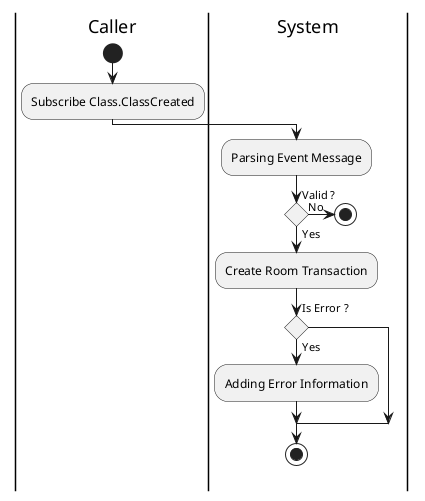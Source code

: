 @startuml TRANSACTION_SubscribeClassCreated

skinparam ConditionEndStyle hline
skinparam conditionStyle diamond
skinparam Monochrome true
skinparam Shadowing false

|Caller|
start

:Subscribe Class.ClassCreated;

|System|
:Parsing Event Message;

if (Valid ?) then (Yes)
    :Create Room Transaction;

    if (Is Error ?) then (Yes)
        :Adding Error Information;
    endif
    
    stop
else (No)
    stop
endif

@enduml